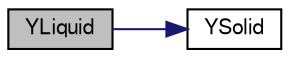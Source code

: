 digraph "YLiquid"
{
  bgcolor="transparent";
  edge [fontname="FreeSans",fontsize="10",labelfontname="FreeSans",labelfontsize="10"];
  node [fontname="FreeSans",fontsize="10",shape=record];
  rankdir="LR";
  Node122 [label="YLiquid",height=0.2,width=0.4,color="black", fillcolor="grey75", style="filled", fontcolor="black"];
  Node122 -> Node123 [color="midnightblue",fontsize="10",style="solid",fontname="FreeSans"];
  Node123 [label="YSolid",height=0.2,width=0.4,color="black",URL="$a23910.html#ad310829df68499b8fe82c5228d713d33",tooltip="Return const access to mass fractions of solids. "];
}
